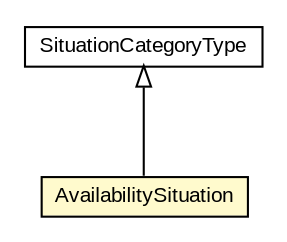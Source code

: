 #!/usr/local/bin/dot
#
# Class diagram 
# Generated by UMLGraph version R5_6-24-gf6e263 (http://www.umlgraph.org/)
#

digraph G {
	edge [fontname="arial",fontsize=10,labelfontname="arial",labelfontsize=10];
	node [fontname="arial",fontsize=10,shape=plaintext];
	nodesep=0.25;
	ranksep=0.5;
	// org.oasis_open.docs.wsdm.muws2_2.SituationCategoryType
	c44218 [label=<<table title="org.oasis_open.docs.wsdm.muws2_2.SituationCategoryType" border="0" cellborder="1" cellspacing="0" cellpadding="2" port="p" href="./SituationCategoryType.html">
		<tr><td><table border="0" cellspacing="0" cellpadding="1">
<tr><td align="center" balign="center"> SituationCategoryType </td></tr>
		</table></td></tr>
		</table>>, URL="./SituationCategoryType.html", fontname="arial", fontcolor="black", fontsize=10.0];
	// org.oasis_open.docs.wsdm.muws2_2.AvailabilitySituation
	c44259 [label=<<table title="org.oasis_open.docs.wsdm.muws2_2.AvailabilitySituation" border="0" cellborder="1" cellspacing="0" cellpadding="2" port="p" bgcolor="lemonChiffon" href="./AvailabilitySituation.html">
		<tr><td><table border="0" cellspacing="0" cellpadding="1">
<tr><td align="center" balign="center"> AvailabilitySituation </td></tr>
		</table></td></tr>
		</table>>, URL="./AvailabilitySituation.html", fontname="arial", fontcolor="black", fontsize=10.0];
	//org.oasis_open.docs.wsdm.muws2_2.AvailabilitySituation extends org.oasis_open.docs.wsdm.muws2_2.SituationCategoryType
	c44218:p -> c44259:p [dir=back,arrowtail=empty];
}

